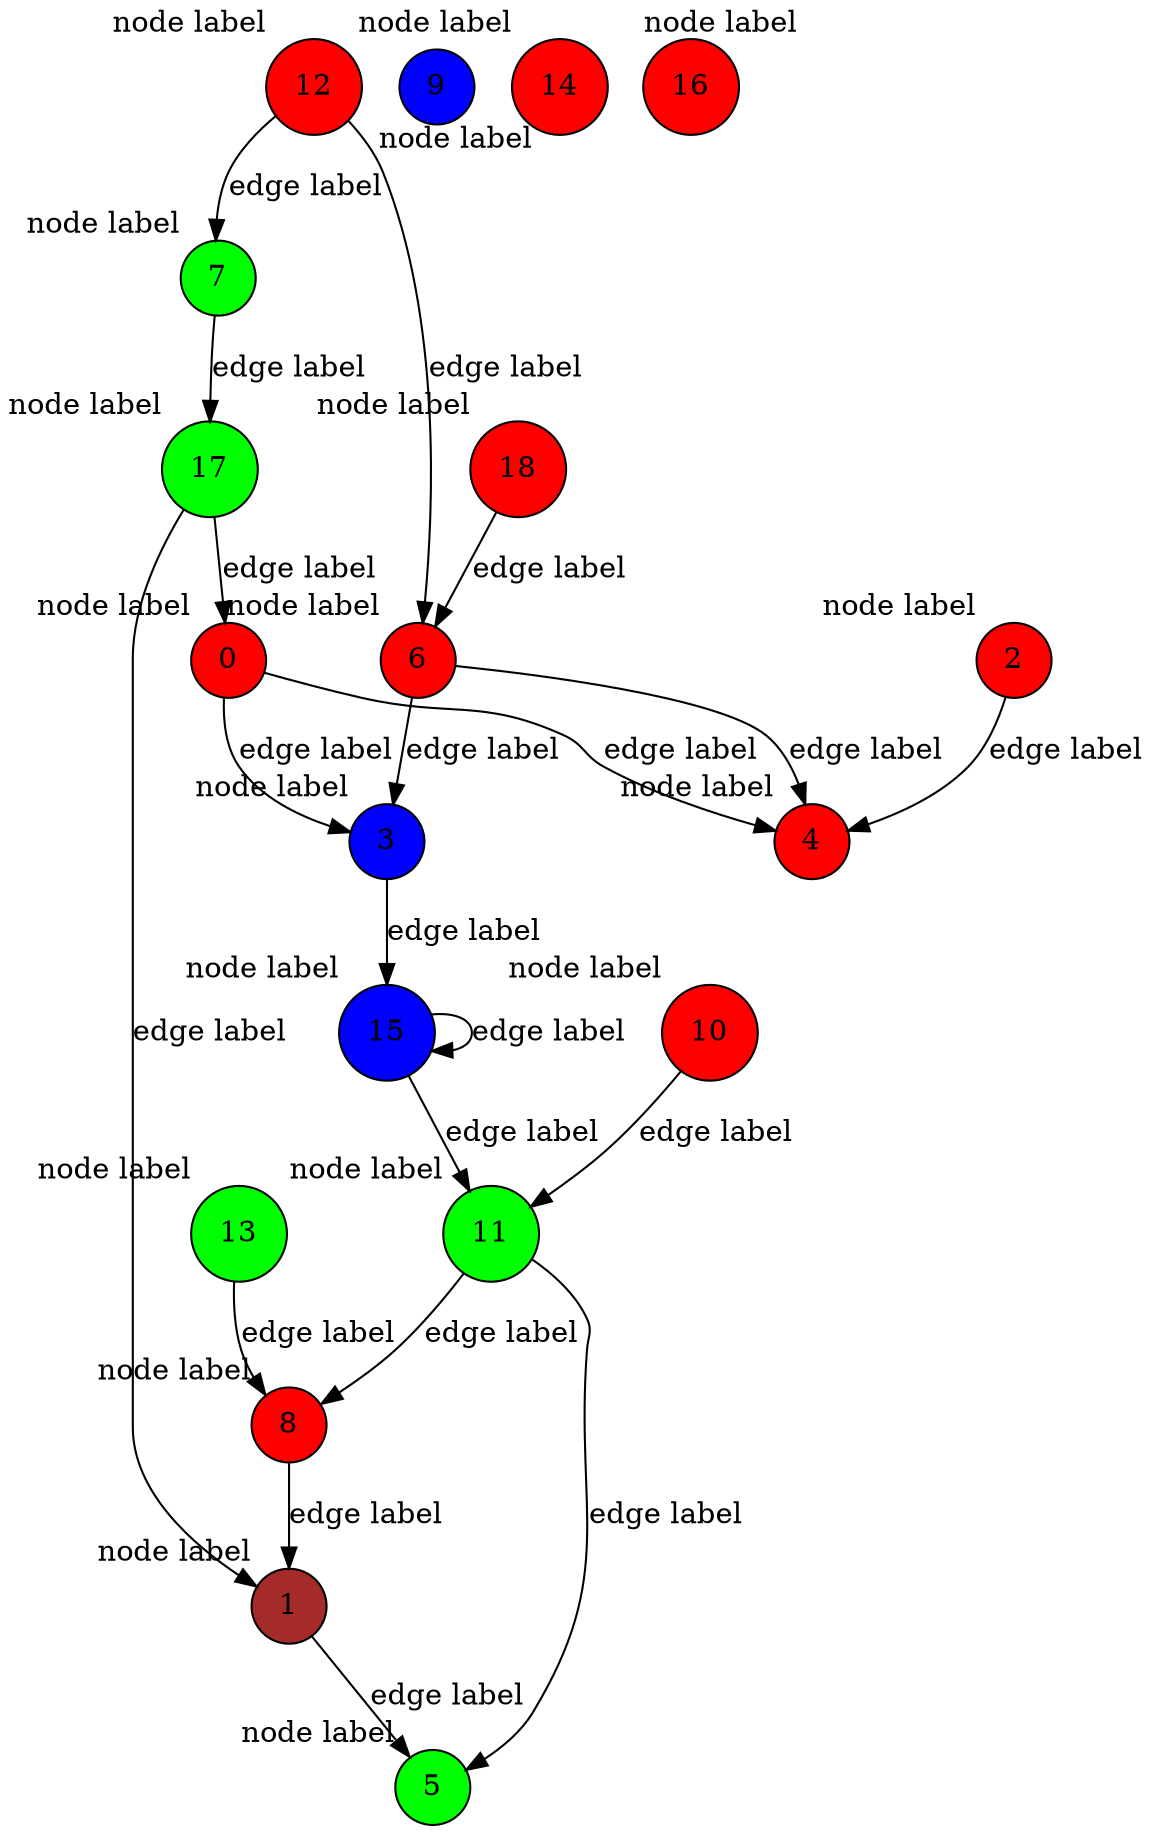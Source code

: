 digraph G {
node[shape = circle];
0 [ xlabel = "node label", fillcolor = red, style = filled ];
1 [ xlabel = "node label", fillcolor = brown, style = filled ];
2 [ xlabel = "node label", fillcolor = red, style = filled ];
3 [ xlabel = "node label", fillcolor = blue, style = filled ];
4 [ xlabel = "node label", fillcolor = red, style = filled ];
5 [ xlabel = "node label", fillcolor = green, style = filled ];
6 [ xlabel = "node label", fillcolor = red, style = filled ];
7 [ xlabel = "node label", fillcolor = green, style = filled ];
8 [ xlabel = "node label", fillcolor = red, style = filled ];
9 [ xlabel = "node label", fillcolor = blue, style = filled ];
10 [ xlabel = "node label", fillcolor = red, style = filled ];
11 [ xlabel = "node label", fillcolor = green, style = filled ];
12 [ xlabel = "node label", fillcolor = red, style = filled ];
13 [ xlabel = "node label", fillcolor = green, style = filled ];
14 [ xlabel = "node label", fillcolor = red, style = filled ];
15 [ xlabel = "node label", fillcolor = blue, style = filled ];
16 [ xlabel = "node label", fillcolor = red, style = filled ];
17 [ xlabel = "node label", fillcolor = green, style = filled ];
18 [ xlabel = "node label", fillcolor = red, style = filled ];
0 -> 3 [ label = "edge label" ];
0 -> 4 [ label = "edge label" ];
1 -> 5 [ label = "edge label" ];
2 -> 4 [ label = "edge label" ];
3 -> 15 [ label = "edge label" ];
6 -> 3 [ label = "edge label" ];
6 -> 4 [ label = "edge label" ];
7 -> 17 [ label = "edge label" ];
8 -> 1 [ label = "edge label" ];
10 -> 11 [ label = "edge label" ];
11 -> 5 [ label = "edge label" ];
11 -> 8 [ label = "edge label" ];
12 -> 6 [ label = "edge label" ];
12 -> 7 [ label = "edge label" ];
13 -> 8 [ label = "edge label" ];
15 -> 15 [ label = "edge label" ];
15 -> 11 [ label = "edge label" ];
17 -> 1 [ label = "edge label" ];
17 -> 0 [ label = "edge label" ];
18 -> 6 [ label = "edge label" ];
}
